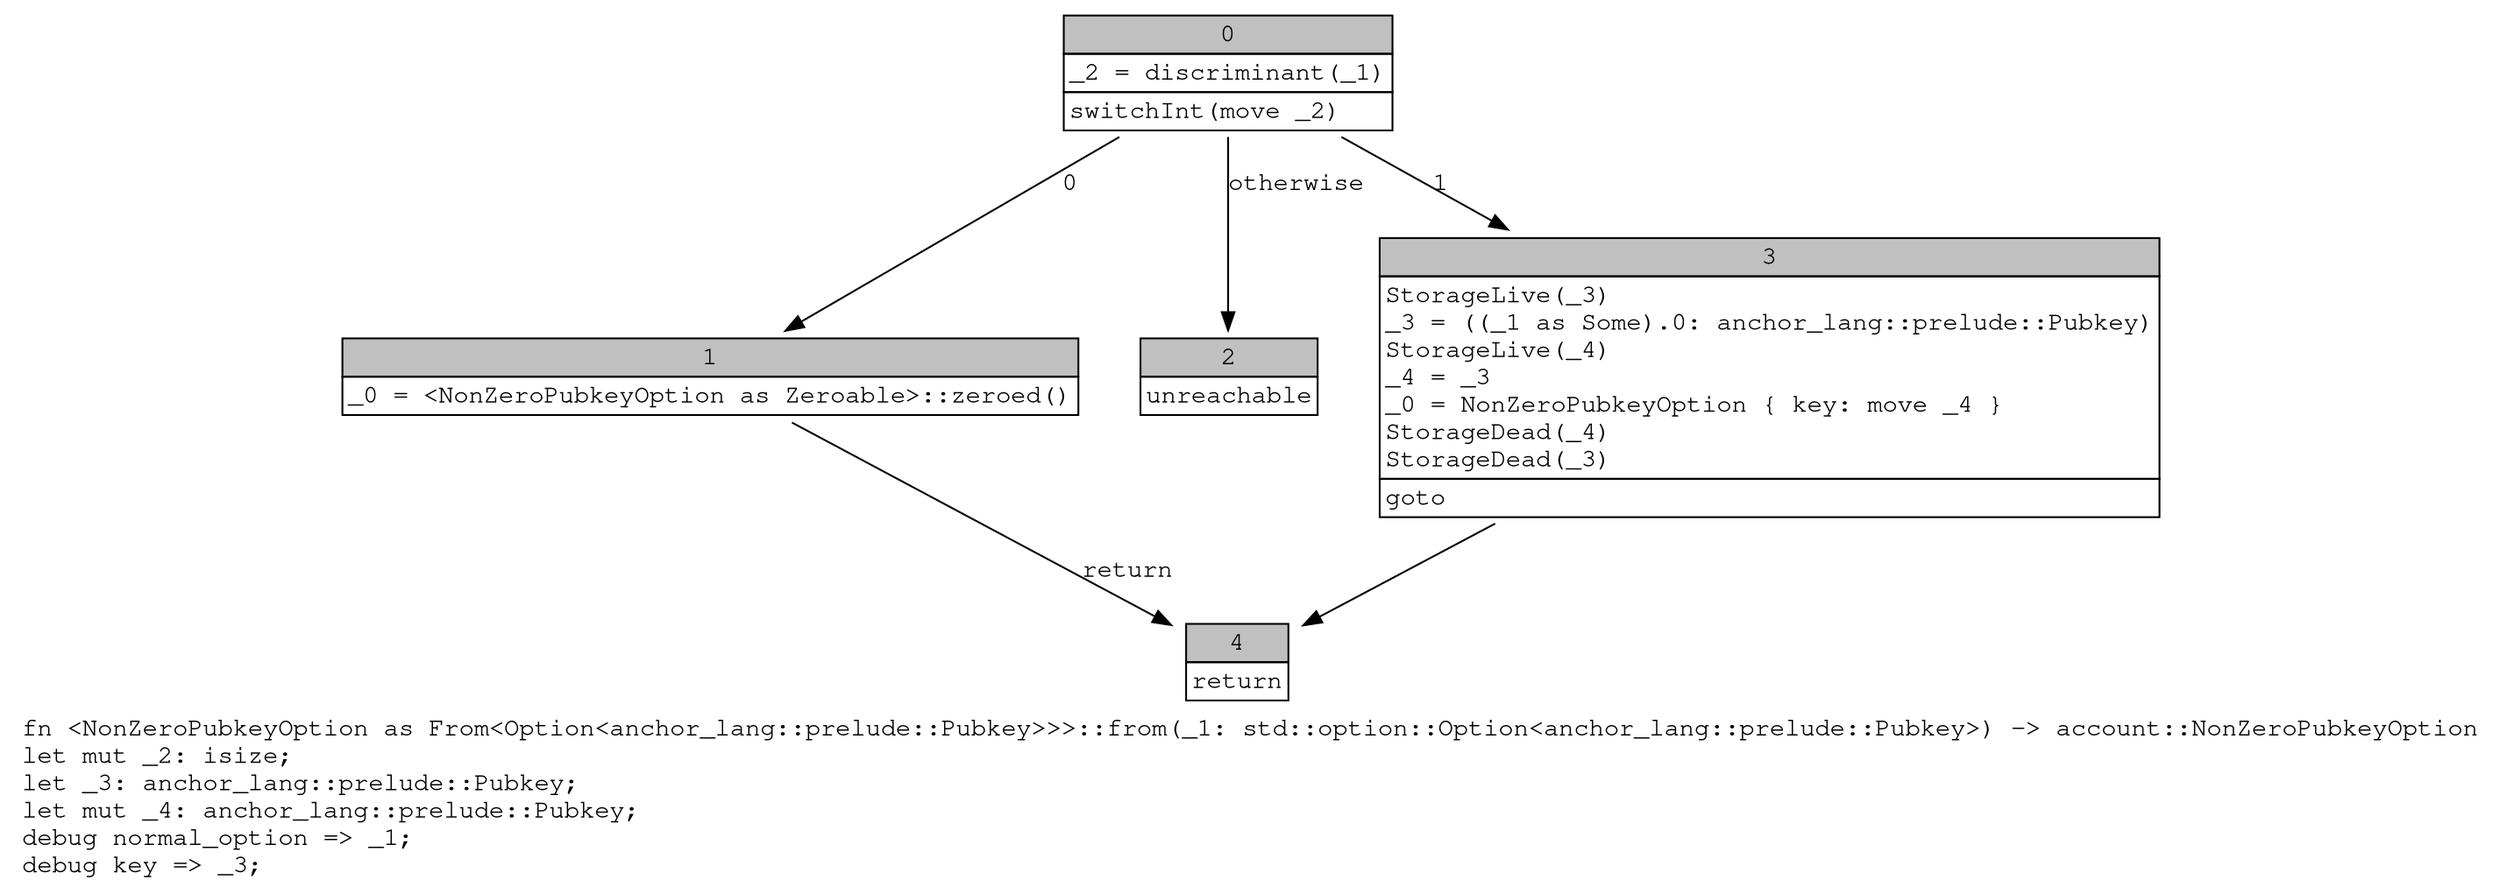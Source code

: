 digraph Mir_0_32 {
    graph [fontname="Courier, monospace"];
    node [fontname="Courier, monospace"];
    edge [fontname="Courier, monospace"];
    label=<fn &lt;NonZeroPubkeyOption as From&lt;Option&lt;anchor_lang::prelude::Pubkey&gt;&gt;&gt;::from(_1: std::option::Option&lt;anchor_lang::prelude::Pubkey&gt;) -&gt; account::NonZeroPubkeyOption<br align="left"/>let mut _2: isize;<br align="left"/>let _3: anchor_lang::prelude::Pubkey;<br align="left"/>let mut _4: anchor_lang::prelude::Pubkey;<br align="left"/>debug normal_option =&gt; _1;<br align="left"/>debug key =&gt; _3;<br align="left"/>>;
    bb0__0_32 [shape="none", label=<<table border="0" cellborder="1" cellspacing="0"><tr><td bgcolor="gray" align="center" colspan="1">0</td></tr><tr><td align="left" balign="left">_2 = discriminant(_1)<br/></td></tr><tr><td align="left">switchInt(move _2)</td></tr></table>>];
    bb1__0_32 [shape="none", label=<<table border="0" cellborder="1" cellspacing="0"><tr><td bgcolor="gray" align="center" colspan="1">1</td></tr><tr><td align="left">_0 = &lt;NonZeroPubkeyOption as Zeroable&gt;::zeroed()</td></tr></table>>];
    bb2__0_32 [shape="none", label=<<table border="0" cellborder="1" cellspacing="0"><tr><td bgcolor="gray" align="center" colspan="1">2</td></tr><tr><td align="left">unreachable</td></tr></table>>];
    bb3__0_32 [shape="none", label=<<table border="0" cellborder="1" cellspacing="0"><tr><td bgcolor="gray" align="center" colspan="1">3</td></tr><tr><td align="left" balign="left">StorageLive(_3)<br/>_3 = ((_1 as Some).0: anchor_lang::prelude::Pubkey)<br/>StorageLive(_4)<br/>_4 = _3<br/>_0 = NonZeroPubkeyOption { key: move _4 }<br/>StorageDead(_4)<br/>StorageDead(_3)<br/></td></tr><tr><td align="left">goto</td></tr></table>>];
    bb4__0_32 [shape="none", label=<<table border="0" cellborder="1" cellspacing="0"><tr><td bgcolor="gray" align="center" colspan="1">4</td></tr><tr><td align="left">return</td></tr></table>>];
    bb0__0_32 -> bb1__0_32 [label="0"];
    bb0__0_32 -> bb3__0_32 [label="1"];
    bb0__0_32 -> bb2__0_32 [label="otherwise"];
    bb1__0_32 -> bb4__0_32 [label="return"];
    bb3__0_32 -> bb4__0_32 [label=""];
}
